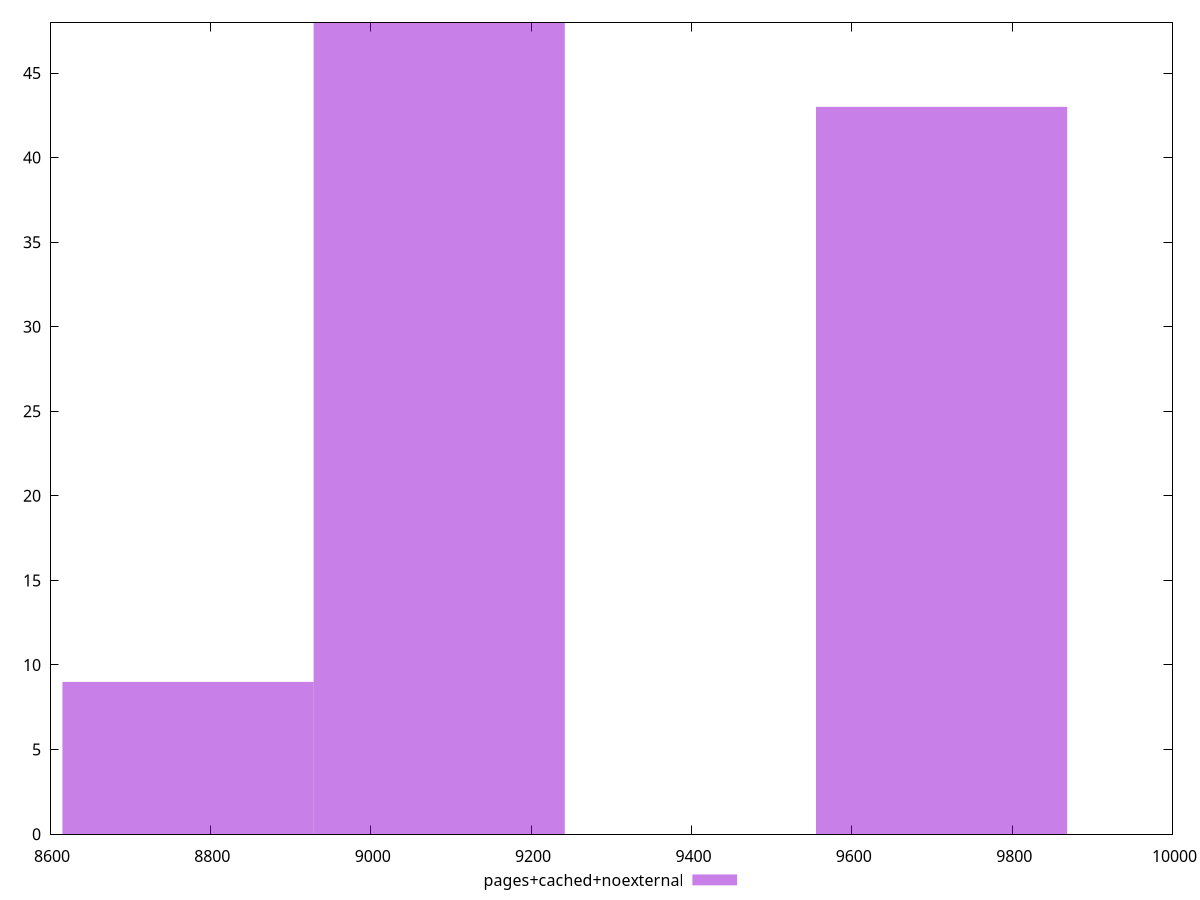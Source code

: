 $_pagesCachedNoexternal <<EOF
9712.014799916393 43
9085.433199921787 48
8772.142399924483 9
EOF
set key outside below
set terminal pngcairo
set output "report_00004_2020-11-02T20-21-41.718Z/largest-contentful-paint/pages+cached+noexternal//raw_hist.png"
set yrange [0:48]
set boxwidth 313.290799997303
set style fill transparent solid 0.5 noborder
plot $_pagesCachedNoexternal title "pages+cached+noexternal" with boxes ,